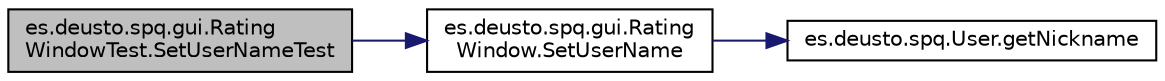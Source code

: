 digraph "es.deusto.spq.gui.RatingWindowTest.SetUserNameTest"
{
 // LATEX_PDF_SIZE
  edge [fontname="Helvetica",fontsize="10",labelfontname="Helvetica",labelfontsize="10"];
  node [fontname="Helvetica",fontsize="10",shape=record];
  rankdir="LR";
  Node1 [label="es.deusto.spq.gui.Rating\lWindowTest.SetUserNameTest",height=0.2,width=0.4,color="black", fillcolor="grey75", style="filled", fontcolor="black",tooltip=" "];
  Node1 -> Node2 [color="midnightblue",fontsize="10",style="solid",fontname="Helvetica"];
  Node2 [label="es.deusto.spq.gui.Rating\lWindow.SetUserName",height=0.2,width=0.4,color="black", fillcolor="white", style="filled",URL="$classes_1_1deusto_1_1spq_1_1gui_1_1_rating_window.html#adce1356b186f359e60664098e3b4efe1",tooltip=" "];
  Node2 -> Node3 [color="midnightblue",fontsize="10",style="solid",fontname="Helvetica"];
  Node3 [label="es.deusto.spq.User.getNickname",height=0.2,width=0.4,color="black", fillcolor="white", style="filled",URL="$classes_1_1deusto_1_1spq_1_1_user.html#a6df6b0c745cb9da58600e97caa5df29f",tooltip=" "];
}
